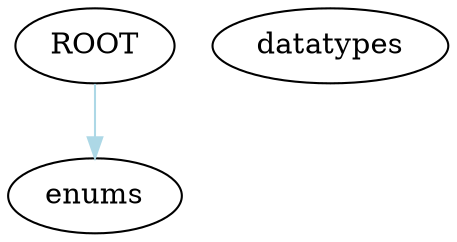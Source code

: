 digraph dependencies {
  "enums" [shape=oval];
  "ROOT" -> "enums" [color=lightblue];
  "datatypes" [shape=oval];
}
